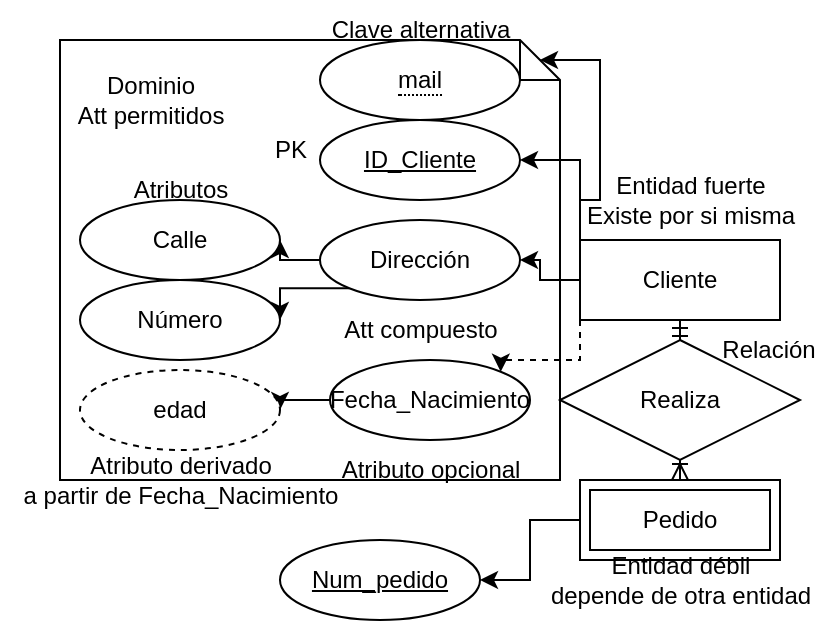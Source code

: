 <mxfile version="22.1.2" type="device">
  <diagram name="Página-1" id="SQmglUNdDcgBvR4GJ8pa">
    <mxGraphModel dx="1195" dy="697" grid="1" gridSize="10" guides="1" tooltips="1" connect="1" arrows="1" fold="1" page="1" pageScale="1" pageWidth="827" pageHeight="1169" math="0" shadow="0">
      <root>
        <mxCell id="0" />
        <mxCell id="1" parent="0" />
        <mxCell id="SOH1SEfHEnXgwC5oY0Ul-21" value="" style="shape=note;size=20;whiteSpace=wrap;html=1;" vertex="1" parent="1">
          <mxGeometry x="60" y="380" width="250" height="220" as="geometry" />
        </mxCell>
        <mxCell id="SOH1SEfHEnXgwC5oY0Ul-10" style="edgeStyle=orthogonalEdgeStyle;rounded=0;orthogonalLoop=1;jettySize=auto;html=1;entryX=0.5;entryY=0;entryDx=0;entryDy=0;endArrow=ERoneToMany;endFill=0;startArrow=ERmandOne;startFill=0;" edge="1" parent="1" source="SOH1SEfHEnXgwC5oY0Ul-2" target="SOH1SEfHEnXgwC5oY0Ul-4">
          <mxGeometry relative="1" as="geometry" />
        </mxCell>
        <mxCell id="SOH1SEfHEnXgwC5oY0Ul-11" style="edgeStyle=orthogonalEdgeStyle;rounded=0;orthogonalLoop=1;jettySize=auto;html=1;entryX=1;entryY=0.5;entryDx=0;entryDy=0;" edge="1" parent="1" source="SOH1SEfHEnXgwC5oY0Ul-2" target="SOH1SEfHEnXgwC5oY0Ul-6">
          <mxGeometry relative="1" as="geometry" />
        </mxCell>
        <mxCell id="SOH1SEfHEnXgwC5oY0Ul-12" style="edgeStyle=orthogonalEdgeStyle;rounded=0;orthogonalLoop=1;jettySize=auto;html=1;exitX=0;exitY=0;exitDx=0;exitDy=0;entryX=1;entryY=0.5;entryDx=0;entryDy=0;" edge="1" parent="1" source="SOH1SEfHEnXgwC5oY0Ul-2" target="SOH1SEfHEnXgwC5oY0Ul-5">
          <mxGeometry relative="1" as="geometry" />
        </mxCell>
        <mxCell id="SOH1SEfHEnXgwC5oY0Ul-26" style="edgeStyle=orthogonalEdgeStyle;rounded=0;orthogonalLoop=1;jettySize=auto;html=1;exitX=0;exitY=1;exitDx=0;exitDy=0;entryX=1;entryY=0;entryDx=0;entryDy=0;dashed=1;" edge="1" parent="1" source="SOH1SEfHEnXgwC5oY0Ul-2" target="SOH1SEfHEnXgwC5oY0Ul-25">
          <mxGeometry relative="1" as="geometry">
            <Array as="points">
              <mxPoint x="320" y="540" />
              <mxPoint x="280" y="540" />
            </Array>
          </mxGeometry>
        </mxCell>
        <mxCell id="SOH1SEfHEnXgwC5oY0Ul-2" value="Cliente" style="whiteSpace=wrap;html=1;align=center;" vertex="1" parent="1">
          <mxGeometry x="320" y="480" width="100" height="40" as="geometry" />
        </mxCell>
        <mxCell id="SOH1SEfHEnXgwC5oY0Ul-19" style="edgeStyle=orthogonalEdgeStyle;rounded=0;orthogonalLoop=1;jettySize=auto;html=1;exitX=0;exitY=0.5;exitDx=0;exitDy=0;entryX=1;entryY=0.5;entryDx=0;entryDy=0;" edge="1" parent="1" source="SOH1SEfHEnXgwC5oY0Ul-4" target="SOH1SEfHEnXgwC5oY0Ul-9">
          <mxGeometry relative="1" as="geometry" />
        </mxCell>
        <mxCell id="SOH1SEfHEnXgwC5oY0Ul-4" value="Pedido" style="shape=ext;margin=3;double=1;whiteSpace=wrap;html=1;align=center;" vertex="1" parent="1">
          <mxGeometry x="320" y="600" width="100" height="40" as="geometry" />
        </mxCell>
        <mxCell id="SOH1SEfHEnXgwC5oY0Ul-5" value="ID_Cliente" style="ellipse;whiteSpace=wrap;html=1;align=center;fontStyle=4;" vertex="1" parent="1">
          <mxGeometry x="190" y="420" width="100" height="40" as="geometry" />
        </mxCell>
        <mxCell id="SOH1SEfHEnXgwC5oY0Ul-13" style="edgeStyle=orthogonalEdgeStyle;rounded=0;orthogonalLoop=1;jettySize=auto;html=1;exitX=0;exitY=0.5;exitDx=0;exitDy=0;entryX=1;entryY=0.5;entryDx=0;entryDy=0;" edge="1" parent="1" source="SOH1SEfHEnXgwC5oY0Ul-6" target="SOH1SEfHEnXgwC5oY0Ul-7">
          <mxGeometry relative="1" as="geometry" />
        </mxCell>
        <mxCell id="SOH1SEfHEnXgwC5oY0Ul-14" style="edgeStyle=orthogonalEdgeStyle;rounded=0;orthogonalLoop=1;jettySize=auto;html=1;exitX=0;exitY=1;exitDx=0;exitDy=0;entryX=1;entryY=0.5;entryDx=0;entryDy=0;" edge="1" parent="1" source="SOH1SEfHEnXgwC5oY0Ul-6" target="SOH1SEfHEnXgwC5oY0Ul-8">
          <mxGeometry relative="1" as="geometry" />
        </mxCell>
        <mxCell id="SOH1SEfHEnXgwC5oY0Ul-6" value="Dirección" style="ellipse;whiteSpace=wrap;html=1;align=center;" vertex="1" parent="1">
          <mxGeometry x="190" y="470" width="100" height="40" as="geometry" />
        </mxCell>
        <mxCell id="SOH1SEfHEnXgwC5oY0Ul-7" value="Calle" style="ellipse;whiteSpace=wrap;html=1;align=center;" vertex="1" parent="1">
          <mxGeometry x="70" y="460" width="100" height="40" as="geometry" />
        </mxCell>
        <mxCell id="SOH1SEfHEnXgwC5oY0Ul-8" value="Número" style="ellipse;whiteSpace=wrap;html=1;align=center;" vertex="1" parent="1">
          <mxGeometry x="70" y="500" width="100" height="40" as="geometry" />
        </mxCell>
        <mxCell id="SOH1SEfHEnXgwC5oY0Ul-9" value="Num_pedido" style="ellipse;whiteSpace=wrap;html=1;align=center;fontStyle=4;" vertex="1" parent="1">
          <mxGeometry x="170" y="630" width="100" height="40" as="geometry" />
        </mxCell>
        <mxCell id="SOH1SEfHEnXgwC5oY0Ul-15" value="Att compuesto" style="text;html=1;align=center;verticalAlign=middle;resizable=0;points=[];autosize=1;strokeColor=none;fillColor=none;" vertex="1" parent="1">
          <mxGeometry x="190" y="510" width="100" height="30" as="geometry" />
        </mxCell>
        <mxCell id="SOH1SEfHEnXgwC5oY0Ul-16" value="PK" style="text;html=1;align=center;verticalAlign=middle;resizable=0;points=[];autosize=1;strokeColor=none;fillColor=none;" vertex="1" parent="1">
          <mxGeometry x="155" y="420" width="40" height="30" as="geometry" />
        </mxCell>
        <mxCell id="SOH1SEfHEnXgwC5oY0Ul-17" value="Entidad fuerte&lt;br&gt;Existe por si misma" style="text;html=1;align=center;verticalAlign=middle;resizable=0;points=[];autosize=1;strokeColor=none;fillColor=none;" vertex="1" parent="1">
          <mxGeometry x="310" y="440" width="130" height="40" as="geometry" />
        </mxCell>
        <mxCell id="SOH1SEfHEnXgwC5oY0Ul-18" value="Entidad débil&lt;br&gt;depende de otra entidad" style="text;html=1;align=center;verticalAlign=middle;resizable=0;points=[];autosize=1;strokeColor=none;fillColor=none;" vertex="1" parent="1">
          <mxGeometry x="295" y="630" width="150" height="40" as="geometry" />
        </mxCell>
        <mxCell id="SOH1SEfHEnXgwC5oY0Ul-20" value="Atributos" style="text;html=1;align=center;verticalAlign=middle;resizable=0;points=[];autosize=1;strokeColor=none;fillColor=none;" vertex="1" parent="1">
          <mxGeometry x="85" y="440" width="70" height="30" as="geometry" />
        </mxCell>
        <mxCell id="SOH1SEfHEnXgwC5oY0Ul-22" value="Dominio&lt;br&gt;Att permitidos" style="text;html=1;align=center;verticalAlign=middle;resizable=0;points=[];autosize=1;strokeColor=none;fillColor=none;" vertex="1" parent="1">
          <mxGeometry x="55" y="390" width="100" height="40" as="geometry" />
        </mxCell>
        <mxCell id="SOH1SEfHEnXgwC5oY0Ul-23" value="Realiza" style="shape=rhombus;perimeter=rhombusPerimeter;whiteSpace=wrap;html=1;align=center;" vertex="1" parent="1">
          <mxGeometry x="310" y="530" width="120" height="60" as="geometry" />
        </mxCell>
        <mxCell id="SOH1SEfHEnXgwC5oY0Ul-24" value="Relación" style="text;html=1;align=center;verticalAlign=middle;resizable=0;points=[];autosize=1;strokeColor=none;fillColor=none;" vertex="1" parent="1">
          <mxGeometry x="379" y="520" width="70" height="30" as="geometry" />
        </mxCell>
        <mxCell id="SOH1SEfHEnXgwC5oY0Ul-29" style="edgeStyle=orthogonalEdgeStyle;rounded=0;orthogonalLoop=1;jettySize=auto;html=1;exitX=0;exitY=0.5;exitDx=0;exitDy=0;entryX=1;entryY=0.5;entryDx=0;entryDy=0;" edge="1" parent="1" source="SOH1SEfHEnXgwC5oY0Ul-25" target="SOH1SEfHEnXgwC5oY0Ul-28">
          <mxGeometry relative="1" as="geometry" />
        </mxCell>
        <mxCell id="SOH1SEfHEnXgwC5oY0Ul-25" value="Fecha_Nacimiento" style="ellipse;whiteSpace=wrap;html=1;align=center;" vertex="1" parent="1">
          <mxGeometry x="195" y="540" width="100" height="40" as="geometry" />
        </mxCell>
        <mxCell id="SOH1SEfHEnXgwC5oY0Ul-28" value="edad" style="ellipse;whiteSpace=wrap;html=1;align=center;dashed=1;" vertex="1" parent="1">
          <mxGeometry x="70" y="545" width="100" height="40" as="geometry" />
        </mxCell>
        <mxCell id="SOH1SEfHEnXgwC5oY0Ul-30" value="Atributo derivado&lt;br&gt;a partir de Fecha_Nacimiento" style="text;html=1;align=center;verticalAlign=middle;resizable=0;points=[];autosize=1;strokeColor=none;fillColor=none;" vertex="1" parent="1">
          <mxGeometry x="30" y="580" width="180" height="40" as="geometry" />
        </mxCell>
        <mxCell id="SOH1SEfHEnXgwC5oY0Ul-32" value="Atributo opcional" style="text;html=1;align=center;verticalAlign=middle;resizable=0;points=[];autosize=1;strokeColor=none;fillColor=none;" vertex="1" parent="1">
          <mxGeometry x="190" y="580" width="110" height="30" as="geometry" />
        </mxCell>
        <mxCell id="SOH1SEfHEnXgwC5oY0Ul-33" value="&lt;span style=&quot;border-bottom: 1px dotted&quot;&gt;mail&lt;/span&gt;" style="ellipse;whiteSpace=wrap;html=1;align=center;" vertex="1" parent="1">
          <mxGeometry x="190" y="380" width="100" height="40" as="geometry" />
        </mxCell>
        <mxCell id="SOH1SEfHEnXgwC5oY0Ul-34" style="edgeStyle=orthogonalEdgeStyle;rounded=0;orthogonalLoop=1;jettySize=auto;html=1;exitX=0;exitY=0;exitDx=0;exitDy=0;entryX=0;entryY=0;entryDx=240;entryDy=10;entryPerimeter=0;" edge="1" parent="1" source="SOH1SEfHEnXgwC5oY0Ul-2" target="SOH1SEfHEnXgwC5oY0Ul-21">
          <mxGeometry relative="1" as="geometry" />
        </mxCell>
        <mxCell id="SOH1SEfHEnXgwC5oY0Ul-35" value="Clave alternativa" style="text;html=1;align=center;verticalAlign=middle;resizable=0;points=[];autosize=1;strokeColor=none;fillColor=none;" vertex="1" parent="1">
          <mxGeometry x="185" y="360" width="110" height="30" as="geometry" />
        </mxCell>
      </root>
    </mxGraphModel>
  </diagram>
</mxfile>
